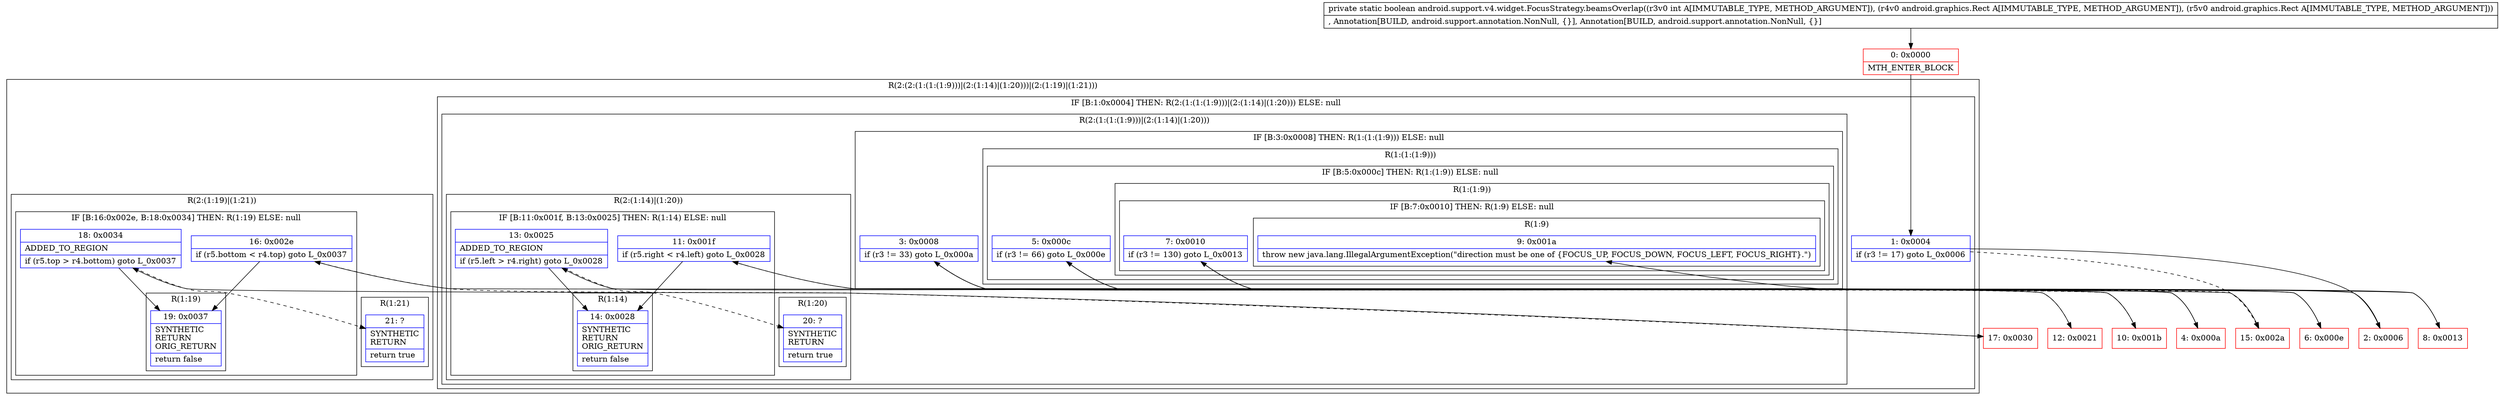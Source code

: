digraph "CFG forandroid.support.v4.widget.FocusStrategy.beamsOverlap(ILandroid\/graphics\/Rect;Landroid\/graphics\/Rect;)Z" {
subgraph cluster_Region_326490320 {
label = "R(2:(2:(1:(1:(1:9)))|(2:(1:14)|(1:20)))|(2:(1:19)|(1:21)))";
node [shape=record,color=blue];
subgraph cluster_IfRegion_1536813726 {
label = "IF [B:1:0x0004] THEN: R(2:(1:(1:(1:9)))|(2:(1:14)|(1:20))) ELSE: null";
node [shape=record,color=blue];
Node_1 [shape=record,label="{1\:\ 0x0004|if (r3 != 17) goto L_0x0006\l}"];
subgraph cluster_Region_702411641 {
label = "R(2:(1:(1:(1:9)))|(2:(1:14)|(1:20)))";
node [shape=record,color=blue];
subgraph cluster_IfRegion_1769907912 {
label = "IF [B:3:0x0008] THEN: R(1:(1:(1:9))) ELSE: null";
node [shape=record,color=blue];
Node_3 [shape=record,label="{3\:\ 0x0008|if (r3 != 33) goto L_0x000a\l}"];
subgraph cluster_Region_1425035375 {
label = "R(1:(1:(1:9)))";
node [shape=record,color=blue];
subgraph cluster_IfRegion_1076469109 {
label = "IF [B:5:0x000c] THEN: R(1:(1:9)) ELSE: null";
node [shape=record,color=blue];
Node_5 [shape=record,label="{5\:\ 0x000c|if (r3 != 66) goto L_0x000e\l}"];
subgraph cluster_Region_103413810 {
label = "R(1:(1:9))";
node [shape=record,color=blue];
subgraph cluster_IfRegion_444417753 {
label = "IF [B:7:0x0010] THEN: R(1:9) ELSE: null";
node [shape=record,color=blue];
Node_7 [shape=record,label="{7\:\ 0x0010|if (r3 != 130) goto L_0x0013\l}"];
subgraph cluster_Region_1280839377 {
label = "R(1:9)";
node [shape=record,color=blue];
Node_9 [shape=record,label="{9\:\ 0x001a|throw new java.lang.IllegalArgumentException(\"direction must be one of \{FOCUS_UP, FOCUS_DOWN, FOCUS_LEFT, FOCUS_RIGHT\}.\")\l}"];
}
}
}
}
}
}
subgraph cluster_Region_1075240986 {
label = "R(2:(1:14)|(1:20))";
node [shape=record,color=blue];
subgraph cluster_IfRegion_154626114 {
label = "IF [B:11:0x001f, B:13:0x0025] THEN: R(1:14) ELSE: null";
node [shape=record,color=blue];
Node_11 [shape=record,label="{11\:\ 0x001f|if (r5.right \< r4.left) goto L_0x0028\l}"];
Node_13 [shape=record,label="{13\:\ 0x0025|ADDED_TO_REGION\l|if (r5.left \> r4.right) goto L_0x0028\l}"];
subgraph cluster_Region_2030877747 {
label = "R(1:14)";
node [shape=record,color=blue];
Node_14 [shape=record,label="{14\:\ 0x0028|SYNTHETIC\lRETURN\lORIG_RETURN\l|return false\l}"];
}
}
subgraph cluster_Region_1965951813 {
label = "R(1:20)";
node [shape=record,color=blue];
Node_20 [shape=record,label="{20\:\ ?|SYNTHETIC\lRETURN\l|return true\l}"];
}
}
}
}
subgraph cluster_Region_47133642 {
label = "R(2:(1:19)|(1:21))";
node [shape=record,color=blue];
subgraph cluster_IfRegion_814235305 {
label = "IF [B:16:0x002e, B:18:0x0034] THEN: R(1:19) ELSE: null";
node [shape=record,color=blue];
Node_16 [shape=record,label="{16\:\ 0x002e|if (r5.bottom \< r4.top) goto L_0x0037\l}"];
Node_18 [shape=record,label="{18\:\ 0x0034|ADDED_TO_REGION\l|if (r5.top \> r4.bottom) goto L_0x0037\l}"];
subgraph cluster_Region_754577839 {
label = "R(1:19)";
node [shape=record,color=blue];
Node_19 [shape=record,label="{19\:\ 0x0037|SYNTHETIC\lRETURN\lORIG_RETURN\l|return false\l}"];
}
}
subgraph cluster_Region_688436054 {
label = "R(1:21)";
node [shape=record,color=blue];
Node_21 [shape=record,label="{21\:\ ?|SYNTHETIC\lRETURN\l|return true\l}"];
}
}
}
Node_0 [shape=record,color=red,label="{0\:\ 0x0000|MTH_ENTER_BLOCK\l}"];
Node_2 [shape=record,color=red,label="{2\:\ 0x0006}"];
Node_4 [shape=record,color=red,label="{4\:\ 0x000a}"];
Node_6 [shape=record,color=red,label="{6\:\ 0x000e}"];
Node_8 [shape=record,color=red,label="{8\:\ 0x0013}"];
Node_10 [shape=record,color=red,label="{10\:\ 0x001b}"];
Node_12 [shape=record,color=red,label="{12\:\ 0x0021}"];
Node_15 [shape=record,color=red,label="{15\:\ 0x002a}"];
Node_17 [shape=record,color=red,label="{17\:\ 0x0030}"];
MethodNode[shape=record,label="{private static boolean android.support.v4.widget.FocusStrategy.beamsOverlap((r3v0 int A[IMMUTABLE_TYPE, METHOD_ARGUMENT]), (r4v0 android.graphics.Rect A[IMMUTABLE_TYPE, METHOD_ARGUMENT]), (r5v0 android.graphics.Rect A[IMMUTABLE_TYPE, METHOD_ARGUMENT]))  | , Annotation[BUILD, android.support.annotation.NonNull, \{\}], Annotation[BUILD, android.support.annotation.NonNull, \{\}]\l}"];
MethodNode -> Node_0;
Node_1 -> Node_2;
Node_1 -> Node_15[style=dashed];
Node_3 -> Node_4;
Node_3 -> Node_10[style=dashed];
Node_5 -> Node_6;
Node_5 -> Node_15[style=dashed];
Node_7 -> Node_8;
Node_7 -> Node_10[style=dashed];
Node_11 -> Node_12[style=dashed];
Node_11 -> Node_14;
Node_13 -> Node_14;
Node_13 -> Node_20[style=dashed];
Node_16 -> Node_17[style=dashed];
Node_16 -> Node_19;
Node_18 -> Node_19;
Node_18 -> Node_21[style=dashed];
Node_0 -> Node_1;
Node_2 -> Node_3;
Node_4 -> Node_5;
Node_6 -> Node_7;
Node_8 -> Node_9;
Node_10 -> Node_11;
Node_12 -> Node_13;
Node_15 -> Node_16;
Node_17 -> Node_18;
}

